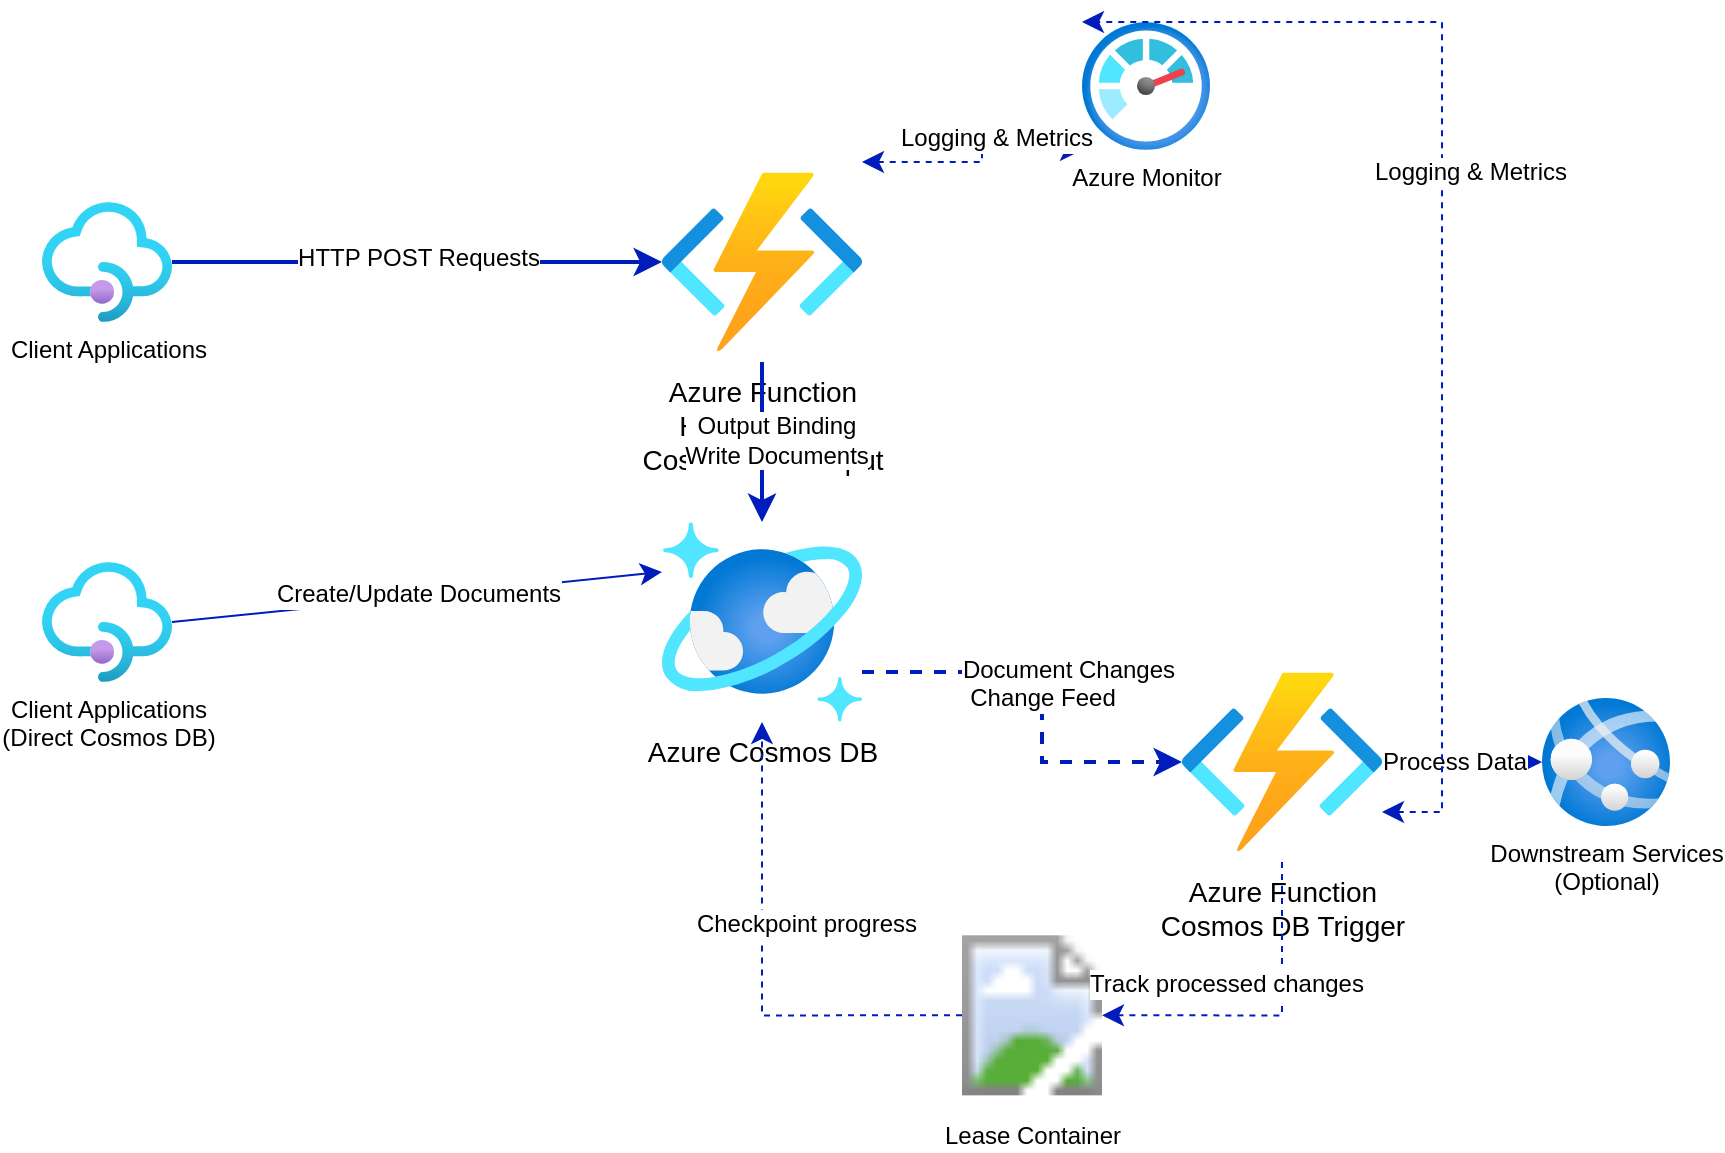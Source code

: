 <mxfile>
    <diagram id="architecture-diagram" name="Azure Functions Cosmos DB Trigger and Output">
        <mxGraphModel dx="1546" dy="945" grid="1" gridSize="10" guides="1" tooltips="1" connect="1" arrows="1" fold="1" page="1" pageScale="1" pageWidth="950" pageHeight="1100" math="0" shadow="0">
            <root>
                <mxCell id="0"/>
                <mxCell id="1" parent="0"/>
                <mxCell id="2" value="Azure Cosmos DB" style="aspect=fixed;html=1;points=[];align=center;image;fontSize=14;image=img/lib/azure2/databases/Azure_Cosmos_DB.svg;fillColor=#0078D4;strokeColor=none;" parent="1" vertex="1">
                    <mxGeometry x="390" y="280" width="100" height="100" as="geometry"/>
                </mxCell>
                <mxCell id="3" value="Azure Function&lt;br&gt;Cosmos DB Trigger" style="aspect=fixed;html=1;points=[];align=center;image;fontSize=14;image=img/lib/azure2/compute/Function_Apps.svg;fillColor=#0062AD;strokeColor=none;" parent="1" vertex="1">
                    <mxGeometry x="650" y="350" width="100" height="100" as="geometry"/>
                </mxCell>
                <mxCell id="20" value="Azure Function&lt;br&gt;HTTP Trigger&lt;br&gt;Cosmos DB Output" style="aspect=fixed;html=1;points=[];align=center;image;fontSize=14;image=img/lib/azure2/compute/Function_Apps.svg;fillColor=#0062AD;strokeColor=none;" parent="1" vertex="1">
                    <mxGeometry x="390" y="100" width="100" height="100" as="geometry"/>
                </mxCell>
                <mxCell id="4" value="Change Feed" style="endArrow=classic;html=1;rounded=0;fontSize=12;startSize=8;endSize=8;curved=0;exitX=1;exitY=0.75;exitDx=0;exitDy=0;entryX=0;entryY=0.5;entryDx=0;entryDy=0;strokeWidth=2;fillColor=#0050ef;strokeColor=#001DBC;dashed=1;" parent="1" source="2" target="3" edge="1">
                    <mxGeometry width="50" height="50" relative="1" as="geometry">
                        <mxPoint x="400" y="410" as="sourcePoint"/>
                        <mxPoint x="450" y="360" as="targetPoint"/>
                        <Array as="points">
                            <mxPoint x="580" y="355"/>
                            <mxPoint x="580" y="400"/>
                        </Array>
                    </mxGeometry>
                </mxCell>
                <mxCell id="5" value="Document Changes" style="edgeLabel;html=1;align=center;verticalAlign=middle;resizable=0;points=[];fontSize=12;" parent="4" vertex="1" connectable="0">
                    <mxGeometry x="-0.147" y="1" relative="1" as="geometry">
                        <mxPoint x="15" as="offset"/>
                    </mxGeometry>
                </mxCell>
                <mxCell id="6" value="Lease Container" style="aspect=fixed;html=1;points=[];align=center;image;fontSize=12;image=img/lib/azure2/databases/Azure_Database_for_PostgreSQL_Server.svg;fillColor=#0078D4;strokeColor=none;" parent="1" vertex="1">
                    <mxGeometry x="540" y="480" width="70" height="93.33" as="geometry"/>
                </mxCell>
                <mxCell id="7" value="" style="endArrow=classic;html=1;rounded=0;fontSize=12;startSize=8;endSize=8;edgeStyle=orthogonalEdgeStyle;curved=0;exitX=0.5;exitY=1;exitDx=0;exitDy=0;entryX=1;entryY=0.5;entryDx=0;entryDy=0;dashed=1;fillColor=#0050ef;strokeColor=#001DBC;strokeWidth=1;" parent="1" source="3" target="6" edge="1">
                    <mxGeometry width="50" height="50" relative="1" as="geometry">
                        <mxPoint x="400" y="410" as="sourcePoint"/>
                        <mxPoint x="450" y="360" as="targetPoint"/>
                        <Array as="points">
                            <mxPoint x="700" y="527"/>
                        </Array>
                    </mxGeometry>
                </mxCell>
                <mxCell id="8" value="Track processed changes" style="edgeLabel;html=1;align=center;verticalAlign=middle;resizable=0;points=[];fontSize=12;" parent="7" vertex="1" connectable="0">
                    <mxGeometry x="0.047" y="-3" relative="1" as="geometry">
                        <mxPoint x="-17" y="-13" as="offset"/>
                    </mxGeometry>
                </mxCell>
                <mxCell id="9" value="" style="endArrow=classic;html=1;rounded=0;fontSize=12;startSize=8;endSize=8;edgeStyle=orthogonalEdgeStyle;curved=0;exitX=0;exitY=0.5;exitDx=0;exitDy=0;entryX=0.5;entryY=1;entryDx=0;entryDy=0;dashed=1;fillColor=#0050ef;strokeColor=#001DBC;strokeWidth=1;" parent="1" source="6" target="2" edge="1">
                    <mxGeometry width="50" height="50" relative="1" as="geometry">
                        <mxPoint x="400" y="410" as="sourcePoint"/>
                        <mxPoint x="450" y="360" as="targetPoint"/>
                        <Array as="points">
                            <mxPoint x="440" y="527"/>
                        </Array>
                    </mxGeometry>
                </mxCell>
                <mxCell id="10" value="Checkpoint progress" style="edgeLabel;html=1;align=center;verticalAlign=middle;resizable=0;points=[];fontSize=12;" parent="9" vertex="1" connectable="0">
                    <mxGeometry x="0.129" y="-4" relative="1" as="geometry">
                        <mxPoint x="18" y="-6" as="offset"/>
                    </mxGeometry>
                </mxCell>
                <mxCell id="11" value="Downstream Services&lt;br&gt;(Optional)" style="aspect=fixed;html=1;points=[];align=center;image;fontSize=12;image=img/lib/azure2/app_services/App_Services.svg;" parent="1" vertex="1">
                    <mxGeometry x="830" y="368" width="64" height="64" as="geometry"/>
                </mxCell>
                <mxCell id="12" value="" style="endArrow=classic;html=1;rounded=0;fontSize=12;startSize=8;endSize=8;curved=0;exitX=1;exitY=0.5;exitDx=0;exitDy=0;entryX=0;entryY=0.5;entryDx=0;entryDy=0;fillColor=#0050ef;strokeColor=#001DBC;strokeWidth=1;" parent="1" source="3" target="11" edge="1">
                    <mxGeometry width="50" height="50" relative="1" as="geometry">
                        <mxPoint x="400" y="410" as="sourcePoint"/>
                        <mxPoint x="450" y="360" as="targetPoint"/>
                    </mxGeometry>
                </mxCell>
                <mxCell id="13" value="Process Data" style="edgeLabel;html=1;align=center;verticalAlign=middle;resizable=0;points=[];fontSize=12;" parent="12" vertex="1" connectable="0">
                    <mxGeometry x="-0.2" y="3" relative="1" as="geometry">
                        <mxPoint x="4" y="3" as="offset"/>
                    </mxGeometry>
                </mxCell>
                <mxCell id="14" value="Azure Monitor" style="aspect=fixed;html=1;points=[];align=center;image;fontSize=12;image=img/lib/azure2/management_governance/Monitor.svg;" parent="1" vertex="1">
                    <mxGeometry x="600" y="30" width="64" height="64" as="geometry"/>
                </mxCell>
                <mxCell id="15" value="" style="endArrow=classic;startArrow=classic;html=1;rounded=0;fontSize=12;startSize=8;endSize=8;curved=0;exitX=1;exitY=0;exitDx=0;exitDy=0;entryX=0;entryY=1;entryDx=0;entryDy=0;dashed=1;fillColor=#0050ef;strokeColor=#001DBC;strokeWidth=1;edgeStyle=orthogonalEdgeStyle;" parent="1" source="20" target="14" edge="1">
                    <mxGeometry width="50" height="50" relative="1" as="geometry">
                        <mxPoint x="400" y="410" as="sourcePoint"/>
                        <mxPoint x="450" y="360" as="targetPoint"/>
                        <Array as="points">
                            <mxPoint x="550" y="100"/>
                            <mxPoint x="550" y="94"/>
                        </Array>
                    </mxGeometry>
                </mxCell>
                <mxCell id="16" value="Logging &amp; Metrics" style="edgeLabel;html=1;align=center;verticalAlign=middle;resizable=0;points=[];fontSize=12;" parent="15" vertex="1" connectable="0">
                    <mxGeometry x="0.175" y="1" relative="1" as="geometry">
                        <mxPoint x="5" y="-5" as="offset"/>
                    </mxGeometry>
                </mxCell>
                <mxCell id="17" value="Client Applications" style="aspect=fixed;html=1;points=[];align=center;image;fontSize=12;image=img/lib/azure2/app_services/API_Management_Services.svg;" parent="1" vertex="1">
                    <mxGeometry x="80" y="120" width="65" height="60" as="geometry"/>
                </mxCell>
                <mxCell id="18" value="" style="endArrow=classic;html=1;rounded=0;fontSize=12;startSize=8;endSize=8;curved=0;exitX=1;exitY=0.5;exitDx=0;exitDy=0;entryX=0;entryY=0.5;entryDx=0;entryDy=0;fillColor=#0050ef;strokeColor=#001DBC;strokeWidth=2;" parent="1" source="17" target="20" edge="1">
                    <mxGeometry width="50" height="50" relative="1" as="geometry">
                        <mxPoint x="400" y="410" as="sourcePoint"/>
                        <mxPoint x="450" y="360" as="targetPoint"/>
                    </mxGeometry>
                </mxCell>
                <mxCell id="19" value="HTTP POST Requests" style="edgeLabel;html=1;align=center;verticalAlign=middle;resizable=0;points=[];fontSize=12;" parent="18" vertex="1" connectable="0">
                    <mxGeometry x="-0.035" y="2" relative="1" as="geometry">
                        <mxPoint x="5" as="offset"/>
                    </mxGeometry>
                </mxCell>
                <mxCell id="21" value="" style="endArrow=classic;html=1;rounded=0;fontSize=12;startSize=8;endSize=8;curved=0;exitX=0.5;exitY=1;exitDx=0;exitDy=0;entryX=0.5;entryY=0;entryDx=0;entryDy=0;fillColor=#0050ef;strokeColor=#001DBC;strokeWidth=2;" parent="1" source="20" target="2" edge="1">
                    <mxGeometry width="50" height="50" relative="1" as="geometry">
                        <mxPoint x="400" y="410" as="sourcePoint"/>
                        <mxPoint x="450" y="360" as="targetPoint"/>
                    </mxGeometry>
                </mxCell>
                <mxCell id="22" value="Output Binding&lt;br&gt;Write Documents" style="edgeLabel;html=1;align=center;verticalAlign=middle;resizable=0;points=[];fontSize=12;" parent="21" vertex="1" connectable="0">
                    <mxGeometry x="-0.035" y="2" relative="1" as="geometry">
                        <mxPoint x="5" as="offset"/>
                    </mxGeometry>
                </mxCell>
                <mxCell id="23" value="" style="endArrow=classic;startArrow=classic;html=1;rounded=0;fontSize=12;startSize=8;endSize=8;curved=0;exitX=1;exitY=0.75;exitDx=0;exitDy=0;entryX=0;entryY=0;entryDx=0;entryDy=0;dashed=1;fillColor=#0050ef;strokeColor=#001DBC;strokeWidth=1;edgeStyle=orthogonalEdgeStyle;" parent="1" source="3" target="14" edge="1">
                    <mxGeometry width="50" height="50" relative="1" as="geometry">
                        <mxPoint x="400" y="410" as="sourcePoint"/>
                        <mxPoint x="450" y="360" as="targetPoint"/>
                        <Array as="points">
                            <mxPoint x="780" y="425"/>
                            <mxPoint x="780" y="30"/>
                        </Array>
                    </mxGeometry>
                </mxCell>
                <mxCell id="24" value="Logging &amp; Metrics" style="edgeLabel;html=1;align=center;verticalAlign=middle;resizable=0;points=[];fontSize=12;" parent="23" vertex="1" connectable="0">
                    <mxGeometry x="0.175" y="1" relative="1" as="geometry">
                        <mxPoint x="15" y="5" as="offset"/>
                    </mxGeometry>
                </mxCell>
                <mxCell id="25" value="Client Applications&lt;br&gt;(Direct Cosmos DB)" style="aspect=fixed;html=1;points=[];align=center;image;fontSize=12;image=img/lib/azure2/app_services/API_Management_Services.svg;" parent="1" vertex="1">
                    <mxGeometry x="80" y="300" width="65" height="60" as="geometry"/>
                </mxCell>
                <mxCell id="26" value="" style="endArrow=classic;html=1;rounded=0;fontSize=12;startSize=8;endSize=8;curved=0;exitX=1;exitY=0.5;exitDx=0;exitDy=0;entryX=0;entryY=0.25;entryDx=0;entryDy=0;fillColor=#0050ef;strokeColor=#001DBC;strokeWidth=1;" parent="1" source="25" target="2" edge="1">
                    <mxGeometry width="50" height="50" relative="1" as="geometry">
                        <mxPoint x="400" y="410" as="sourcePoint"/>
                        <mxPoint x="450" y="360" as="targetPoint"/>
                    </mxGeometry>
                </mxCell>
                <mxCell id="27" value="Create/Update Documents" style="edgeLabel;html=1;align=center;verticalAlign=middle;resizable=0;points=[];fontSize=12;" parent="26" vertex="1" connectable="0">
                    <mxGeometry x="-0.035" y="2" relative="1" as="geometry">
                        <mxPoint x="5" as="offset"/>
                    </mxGeometry>
                </mxCell>
            </root>
        </mxGraphModel>
    </diagram>
</mxfile>